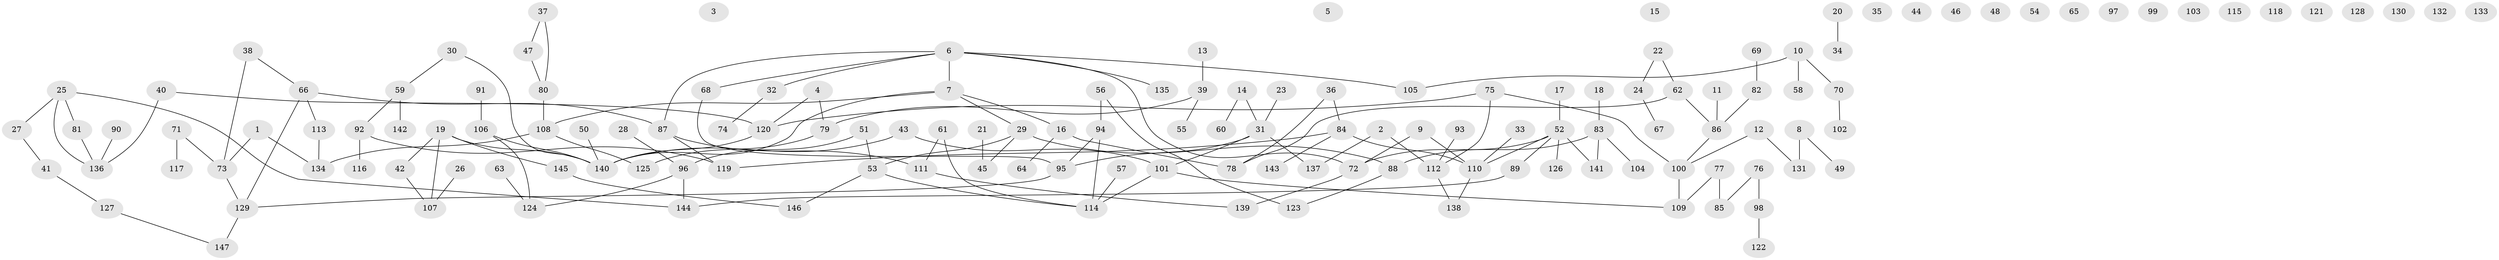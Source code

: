 // Generated by graph-tools (version 1.1) at 2025/00/03/09/25 03:00:50]
// undirected, 147 vertices, 154 edges
graph export_dot {
graph [start="1"]
  node [color=gray90,style=filled];
  1;
  2;
  3;
  4;
  5;
  6;
  7;
  8;
  9;
  10;
  11;
  12;
  13;
  14;
  15;
  16;
  17;
  18;
  19;
  20;
  21;
  22;
  23;
  24;
  25;
  26;
  27;
  28;
  29;
  30;
  31;
  32;
  33;
  34;
  35;
  36;
  37;
  38;
  39;
  40;
  41;
  42;
  43;
  44;
  45;
  46;
  47;
  48;
  49;
  50;
  51;
  52;
  53;
  54;
  55;
  56;
  57;
  58;
  59;
  60;
  61;
  62;
  63;
  64;
  65;
  66;
  67;
  68;
  69;
  70;
  71;
  72;
  73;
  74;
  75;
  76;
  77;
  78;
  79;
  80;
  81;
  82;
  83;
  84;
  85;
  86;
  87;
  88;
  89;
  90;
  91;
  92;
  93;
  94;
  95;
  96;
  97;
  98;
  99;
  100;
  101;
  102;
  103;
  104;
  105;
  106;
  107;
  108;
  109;
  110;
  111;
  112;
  113;
  114;
  115;
  116;
  117;
  118;
  119;
  120;
  121;
  122;
  123;
  124;
  125;
  126;
  127;
  128;
  129;
  130;
  131;
  132;
  133;
  134;
  135;
  136;
  137;
  138;
  139;
  140;
  141;
  142;
  143;
  144;
  145;
  146;
  147;
  1 -- 73;
  1 -- 134;
  2 -- 112;
  2 -- 137;
  4 -- 79;
  4 -- 120;
  6 -- 7;
  6 -- 32;
  6 -- 68;
  6 -- 72;
  6 -- 87;
  6 -- 105;
  6 -- 135;
  7 -- 16;
  7 -- 29;
  7 -- 108;
  7 -- 140;
  8 -- 49;
  8 -- 131;
  9 -- 72;
  9 -- 110;
  10 -- 58;
  10 -- 70;
  10 -- 105;
  11 -- 86;
  12 -- 100;
  12 -- 131;
  13 -- 39;
  14 -- 31;
  14 -- 60;
  16 -- 64;
  16 -- 78;
  17 -- 52;
  18 -- 83;
  19 -- 42;
  19 -- 107;
  19 -- 140;
  19 -- 145;
  20 -- 34;
  21 -- 45;
  22 -- 24;
  22 -- 62;
  23 -- 31;
  24 -- 67;
  25 -- 27;
  25 -- 81;
  25 -- 136;
  25 -- 144;
  26 -- 107;
  27 -- 41;
  28 -- 96;
  29 -- 45;
  29 -- 53;
  29 -- 88;
  30 -- 59;
  30 -- 140;
  31 -- 95;
  31 -- 101;
  31 -- 137;
  32 -- 74;
  33 -- 110;
  36 -- 78;
  36 -- 84;
  37 -- 47;
  37 -- 80;
  38 -- 66;
  38 -- 73;
  39 -- 55;
  39 -- 79;
  40 -- 120;
  40 -- 136;
  41 -- 127;
  42 -- 107;
  43 -- 101;
  43 -- 140;
  47 -- 80;
  50 -- 140;
  51 -- 53;
  51 -- 96;
  52 -- 72;
  52 -- 89;
  52 -- 110;
  52 -- 126;
  52 -- 141;
  53 -- 114;
  53 -- 146;
  56 -- 94;
  56 -- 123;
  57 -- 114;
  59 -- 92;
  59 -- 142;
  61 -- 111;
  61 -- 114;
  62 -- 78;
  62 -- 86;
  63 -- 124;
  66 -- 87;
  66 -- 113;
  66 -- 129;
  68 -- 95;
  69 -- 82;
  70 -- 102;
  71 -- 73;
  71 -- 117;
  72 -- 139;
  73 -- 129;
  75 -- 100;
  75 -- 112;
  75 -- 120;
  76 -- 85;
  76 -- 98;
  77 -- 85;
  77 -- 109;
  79 -- 125;
  80 -- 108;
  81 -- 136;
  82 -- 86;
  83 -- 88;
  83 -- 104;
  83 -- 141;
  84 -- 110;
  84 -- 119;
  84 -- 143;
  86 -- 100;
  87 -- 111;
  87 -- 119;
  88 -- 123;
  89 -- 144;
  90 -- 136;
  91 -- 106;
  92 -- 116;
  92 -- 119;
  93 -- 112;
  94 -- 95;
  94 -- 114;
  95 -- 129;
  96 -- 124;
  96 -- 144;
  98 -- 122;
  100 -- 109;
  101 -- 109;
  101 -- 114;
  106 -- 124;
  106 -- 140;
  108 -- 125;
  108 -- 134;
  110 -- 138;
  111 -- 139;
  112 -- 138;
  113 -- 134;
  120 -- 140;
  127 -- 147;
  129 -- 147;
  145 -- 146;
}
